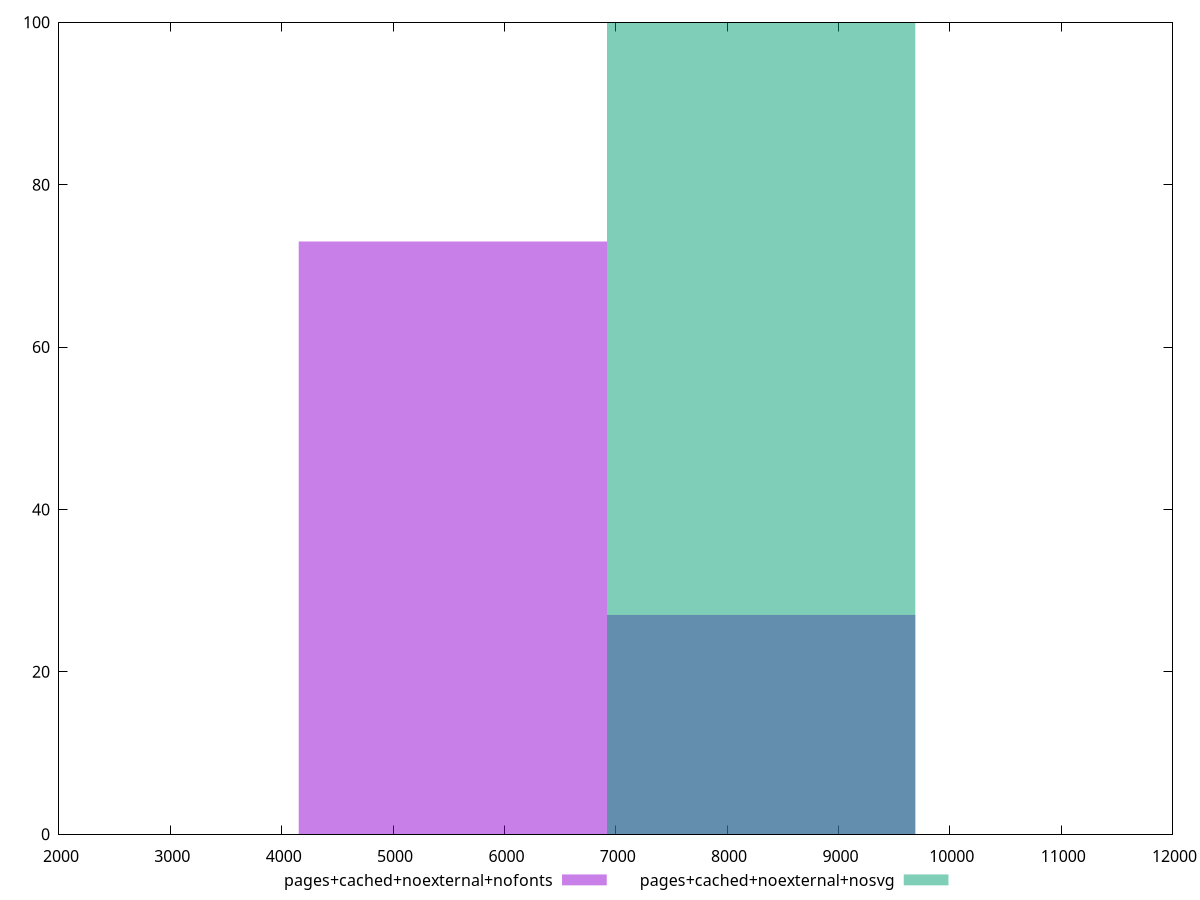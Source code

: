 reset
set terminal svg size 640, 500 enhanced background rgb 'white'
set output "report_00007_2020-12-11T15:55:29.892Z/largest-contentful-paint/comparison/histogram/6_vs_7.svg"

$pagesCachedNoexternalNofonts <<EOF
5537.223681932162 73
8305.835522898244 27
EOF

$pagesCachedNoexternalNosvg <<EOF
8305.835522898244 100
EOF

set key outside below
set boxwidth 2768.611840966081
set yrange [0:100]
set style fill transparent solid 0.5 noborder

plot \
  $pagesCachedNoexternalNofonts title "pages+cached+noexternal+nofonts" with boxes, \
  $pagesCachedNoexternalNosvg title "pages+cached+noexternal+nosvg" with boxes, \


reset